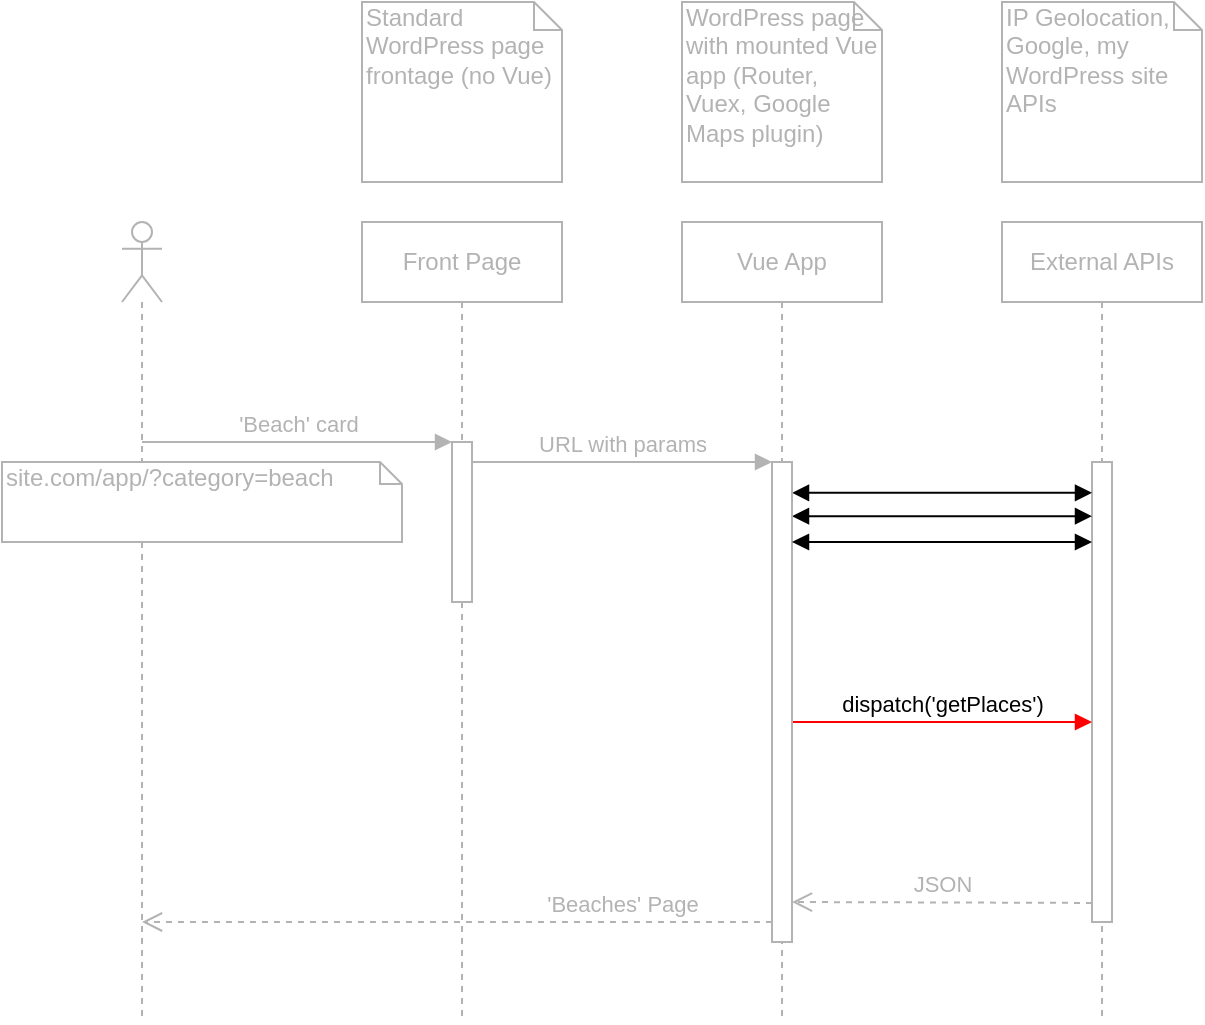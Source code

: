 <mxfile version="13.5.5" type="github"><diagram name="Page-1" id="13e1069c-82ec-6db2-03f1-153e76fe0fe0"><mxGraphModel dx="1185" dy="659" grid="1" gridSize="10" guides="1" tooltips="1" connect="1" arrows="1" fold="1" page="1" pageScale="1" pageWidth="1500" pageHeight="2000" background="#ffffff" math="0" shadow="0"><root><mxCell id="0"/><mxCell id="1" parent="0"/><mxCell id="JqlryfgMJIv1-VmyIzc9-7" value="IP Geolocation, Google, my WordPress site APIs" style="shape=note;whiteSpace=wrap;html=1;size=14;verticalAlign=top;align=left;spacingTop=-6;strokeColor=#B3B3B3;fontColor=#B3B3B3;" parent="1" vertex="1"><mxGeometry x="590" y="180" width="100" height="90" as="geometry"/></mxCell><mxCell id="JqlryfgMJIv1-VmyIzc9-8" value="&lt;font style=&quot;font-size: 12px&quot;&gt;Front Page&lt;/font&gt;" style="shape=umlLifeline;perimeter=lifelinePerimeter;whiteSpace=wrap;html=1;container=1;collapsible=0;recursiveResize=0;outlineConnect=0;strokeColor=#B3B3B3;fontColor=#B3B3B3;" parent="1" vertex="1"><mxGeometry x="270" y="290" width="100" height="400" as="geometry"/></mxCell><mxCell id="Y14T1K6cYxlP2Jm4EltI-1" value="" style="html=1;points=[];perimeter=orthogonalPerimeter;strokeColor=#B3B3B3;fontColor=#B3B3B3;" parent="JqlryfgMJIv1-VmyIzc9-8" vertex="1"><mxGeometry x="45" y="110" width="10" height="80" as="geometry"/></mxCell><mxCell id="JqlryfgMJIv1-VmyIzc9-15" value="Standard WordPress page frontage (no Vue)" style="shape=note;whiteSpace=wrap;html=1;size=14;verticalAlign=top;align=left;spacingTop=-6;strokeColor=#B3B3B3;fontColor=#B3B3B3;" parent="1" vertex="1"><mxGeometry x="270" y="180" width="100" height="90" as="geometry"/></mxCell><mxCell id="JqlryfgMJIv1-VmyIzc9-16" value="External APIs" style="shape=umlLifeline;perimeter=lifelinePerimeter;whiteSpace=wrap;html=1;container=1;collapsible=0;recursiveResize=0;outlineConnect=0;strokeColor=#B3B3B3;fontColor=#B3B3B3;" parent="1" vertex="1"><mxGeometry x="590" y="290" width="100" height="400" as="geometry"/></mxCell><mxCell id="Y14T1K6cYxlP2Jm4EltI-19" value="" style="html=1;points=[];perimeter=orthogonalPerimeter;strokeColor=#B3B3B3;fontColor=#B3B3B3;" parent="JqlryfgMJIv1-VmyIzc9-16" vertex="1"><mxGeometry x="45" y="120" width="10" height="230" as="geometry"/></mxCell><mxCell id="Y14T1K6cYxlP2Jm4EltI-65" value="Front Page" style="shape=umlLifeline;perimeter=lifelinePerimeter;whiteSpace=wrap;html=1;container=1;collapsible=0;recursiveResize=0;outlineConnect=0;strokeColor=#B3B3B3;fontColor=#B3B3B3;" parent="JqlryfgMJIv1-VmyIzc9-16" vertex="1"><mxGeometry x="-320" width="100" height="400" as="geometry"/></mxCell><mxCell id="Y14T1K6cYxlP2Jm4EltI-66" value="" style="html=1;points=[];perimeter=orthogonalPerimeter;strokeColor=#B3B3B3;fontColor=#B3B3B3;" parent="Y14T1K6cYxlP2Jm4EltI-65" vertex="1"><mxGeometry x="45" y="110" width="10" height="80" as="geometry"/></mxCell><mxCell id="zZore4M1GCGTvKos9PnM-23" value="" style="shape=umlLifeline;participant=umlActor;perimeter=lifelinePerimeter;whiteSpace=wrap;html=1;container=1;collapsible=0;recursiveResize=0;verticalAlign=top;spacingTop=36;outlineConnect=0;strokeColor=#B3B3B3;fontColor=#B3B3B3;" parent="1" vertex="1"><mxGeometry x="150" y="290" width="20" height="400" as="geometry"/></mxCell><mxCell id="zZore4M1GCGTvKos9PnM-41" value="WordPress page with mounted Vue app (Router, Vuex, Google Maps plugin)" style="shape=note;whiteSpace=wrap;html=1;size=14;verticalAlign=top;align=left;spacingTop=-6;strokeColor=#B3B3B3;fontColor=#B3B3B3;" parent="1" vertex="1"><mxGeometry x="430" y="180" width="100" height="90" as="geometry"/></mxCell><mxCell id="zZore4M1GCGTvKos9PnM-48" value="site.com/app/?category=beach" style="shape=note;whiteSpace=wrap;html=1;size=11;verticalAlign=top;align=left;spacingTop=-6;strokeColor=#B3B3B3;fontColor=#B3B3B3;" parent="1" vertex="1"><mxGeometry x="90" y="410" width="200" height="40" as="geometry"/></mxCell><mxCell id="NLJbwnEcYg1UQVGaQh75-51" style="edgeStyle=orthogonalEdgeStyle;rounded=0;orthogonalLoop=1;jettySize=auto;html=1;exitX=0.5;exitY=1;exitDx=0;exitDy=0;exitPerimeter=0;strokeColor=#B3B3B3;fontColor=#B3B3B3;" parent="1" source="zZore4M1GCGTvKos9PnM-48" target="zZore4M1GCGTvKos9PnM-48" edge="1"><mxGeometry relative="1" as="geometry"/></mxCell><mxCell id="Y14T1K6cYxlP2Jm4EltI-2" value="'Beach' card" style="html=1;verticalAlign=bottom;endArrow=block;entryX=0;entryY=0;strokeColor=#B3B3B3;fontColor=#B3B3B3;" parent="1" source="zZore4M1GCGTvKos9PnM-23" target="Y14T1K6cYxlP2Jm4EltI-1" edge="1"><mxGeometry relative="1" as="geometry"><mxPoint x="245" y="400" as="sourcePoint"/></mxGeometry></mxCell><mxCell id="Y14T1K6cYxlP2Jm4EltI-8" value="URL with params" style="html=1;verticalAlign=bottom;endArrow=block;entryX=0;entryY=0;strokeColor=#B3B3B3;fontColor=#B3B3B3;" parent="1" source="Y14T1K6cYxlP2Jm4EltI-1" edge="1"><mxGeometry relative="1" as="geometry"><mxPoint x="360" y="410" as="sourcePoint"/><mxPoint x="475" y="410" as="targetPoint"/></mxGeometry></mxCell><mxCell id="Y14T1K6cYxlP2Jm4EltI-9" value="'Beaches' Page" style="html=1;verticalAlign=bottom;endArrow=open;dashed=1;endSize=8;strokeColor=#B3B3B3;fontColor=#B3B3B3;" parent="1" target="zZore4M1GCGTvKos9PnM-23" edge="1"><mxGeometry x="-0.525" relative="1" as="geometry"><mxPoint x="405" y="486" as="targetPoint"/><mxPoint as="offset"/><mxPoint x="475" y="640" as="sourcePoint"/></mxGeometry></mxCell><mxCell id="Y14T1K6cYxlP2Jm4EltI-20" value="" style="html=1;verticalAlign=bottom;endArrow=block;exitX=1;exitY=0.067;exitDx=0;exitDy=0;exitPerimeter=0;startArrow=block;startFill=1;fontColor=#B3B3B3;" parent="1" target="Y14T1K6cYxlP2Jm4EltI-19" edge="1"><mxGeometry relative="1" as="geometry"><mxPoint x="485" y="425.41" as="sourcePoint"/><mxPoint x="640" y="420.0" as="targetPoint"/></mxGeometry></mxCell><mxCell id="Y14T1K6cYxlP2Jm4EltI-57" value="dispatch('getPlaces')" style="html=1;verticalAlign=bottom;endArrow=block;strokeColor=#FF0000;" parent="1" target="Y14T1K6cYxlP2Jm4EltI-19" edge="1"><mxGeometry width="80" relative="1" as="geometry"><mxPoint x="485" y="540" as="sourcePoint"/><mxPoint x="580" y="510" as="targetPoint"/><Array as="points"><mxPoint x="570" y="540"/></Array></mxGeometry></mxCell><mxCell id="Y14T1K6cYxlP2Jm4EltI-62" value="JSON" style="html=1;verticalAlign=bottom;endArrow=open;dashed=1;endSize=8;strokeColor=#B3B3B3;fontColor=#B3B3B3;" parent="1" edge="1"><mxGeometry relative="1" as="geometry"><mxPoint x="635" y="630.47" as="sourcePoint"/><mxPoint x="485" y="630" as="targetPoint"/></mxGeometry></mxCell><mxCell id="Y14T1K6cYxlP2Jm4EltI-63" value="" style="html=1;verticalAlign=bottom;endArrow=block;exitX=1;exitY=0.067;exitDx=0;exitDy=0;exitPerimeter=0;startArrow=block;startFill=1;fontColor=#B3B3B3;" parent="1" edge="1"><mxGeometry relative="1" as="geometry"><mxPoint x="485" y="437.08" as="sourcePoint"/><mxPoint x="635" y="437.08" as="targetPoint"/></mxGeometry></mxCell><mxCell id="Y14T1K6cYxlP2Jm4EltI-67" value="Vue App" style="shape=umlLifeline;perimeter=lifelinePerimeter;whiteSpace=wrap;html=1;container=1;collapsible=0;recursiveResize=0;outlineConnect=0;strokeColor=#B3B3B3;fontColor=#B3B3B3;" parent="1" vertex="1"><mxGeometry x="430" y="290" width="100" height="400" as="geometry"/></mxCell><mxCell id="Y14T1K6cYxlP2Jm4EltI-68" value="" style="html=1;points=[];perimeter=orthogonalPerimeter;strokeColor=#B3B3B3;fontColor=#B3B3B3;" parent="Y14T1K6cYxlP2Jm4EltI-67" vertex="1"><mxGeometry x="45" y="120" width="10" height="240" as="geometry"/></mxCell><mxCell id="rumwd16TLbsH2NDdp6VV-2" value="" style="html=1;verticalAlign=bottom;endArrow=block;exitX=1;exitY=0.067;exitDx=0;exitDy=0;exitPerimeter=0;startArrow=block;startFill=1;fontColor=#B3B3B3;" parent="1" edge="1"><mxGeometry relative="1" as="geometry"><mxPoint x="485" y="450.0" as="sourcePoint"/><mxPoint x="635" y="450.0" as="targetPoint"/></mxGeometry></mxCell></root></mxGraphModel></diagram></mxfile>